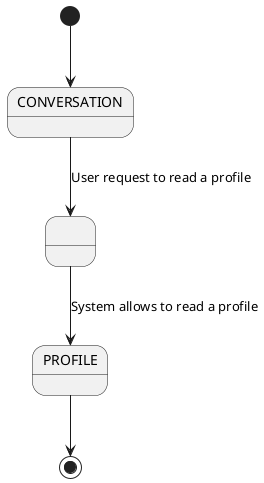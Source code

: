@startuml

state CONVERSATION
state PROFILE
state READING_PROFILE as " "


[*] --> CONVERSATION
CONVERSATION --> READING_PROFILE: User request to read a profile
READING_PROFILE --> PROFILE: System allows to read a profile

PROFILE --> [*]


@enduml